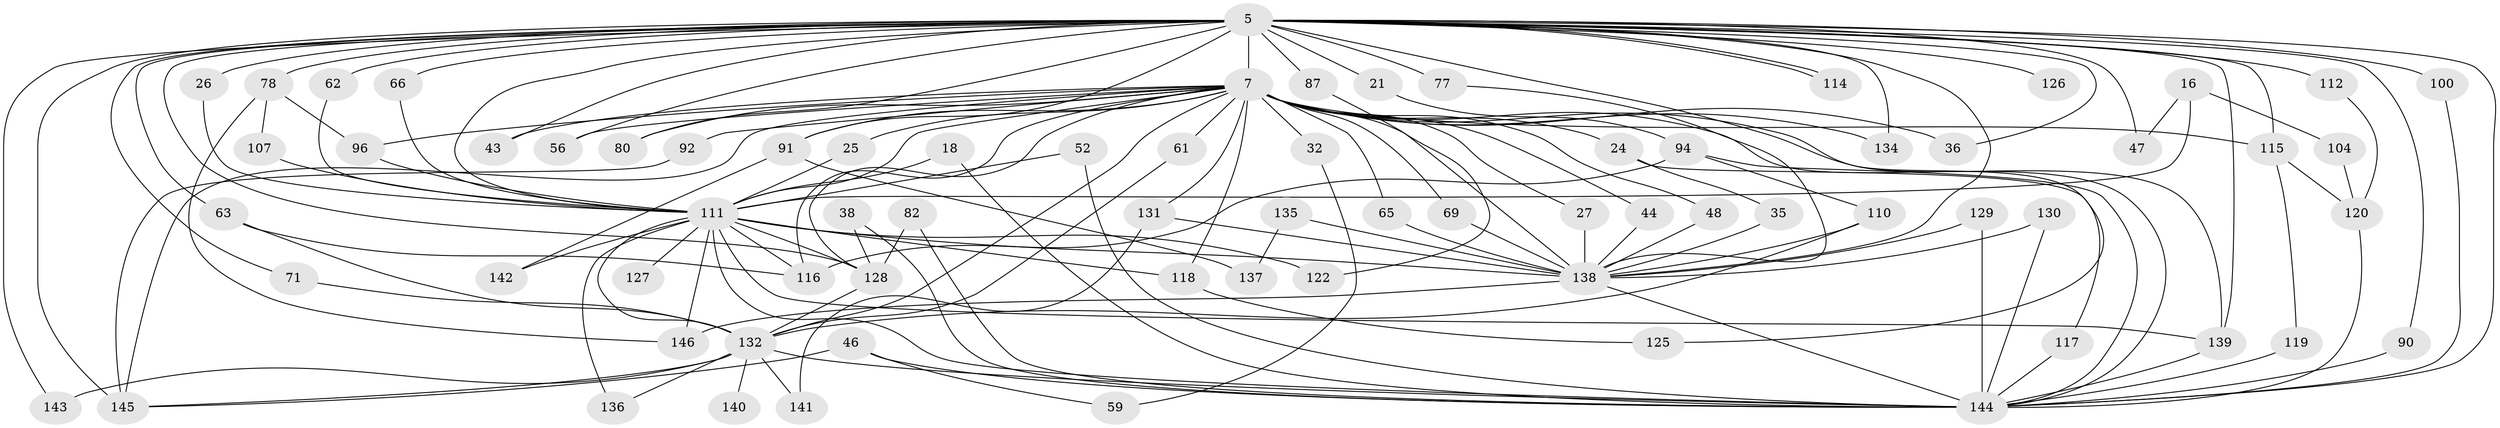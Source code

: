 // original degree distribution, {35: 0.00684931506849315, 23: 0.00684931506849315, 19: 0.02054794520547945, 36: 0.0136986301369863, 22: 0.00684931506849315, 16: 0.00684931506849315, 20: 0.00684931506849315, 11: 0.00684931506849315, 5: 0.04794520547945205, 6: 0.0410958904109589, 4: 0.08904109589041095, 3: 0.1643835616438356, 8: 0.00684931506849315, 2: 0.5684931506849316, 9: 0.00684931506849315}
// Generated by graph-tools (version 1.1) at 2025/43/03/09/25 04:43:25]
// undirected, 73 vertices, 147 edges
graph export_dot {
graph [start="1"]
  node [color=gray90,style=filled];
  5 [super="+3+1"];
  7 [super="+4"];
  16;
  18;
  21;
  24;
  25;
  26;
  27;
  32 [super="+31"];
  35;
  36;
  38;
  43;
  44;
  46 [super="+45"];
  47;
  48;
  52;
  56;
  59;
  61;
  62;
  63;
  65;
  66 [super="+54"];
  69;
  71;
  77 [super="+73"];
  78;
  80;
  82;
  87;
  90;
  91 [super="+68"];
  92 [super="+74"];
  94 [super="+20"];
  96 [super="+15"];
  100 [super="+72"];
  104;
  107;
  110 [super="+57"];
  111 [super="+42+108+84+23+60+10"];
  112;
  114;
  115 [super="+113+89"];
  116 [super="+97+102"];
  117;
  118 [super="+55"];
  119;
  120 [super="+34+79"];
  122;
  125;
  126;
  127;
  128 [super="+106"];
  129 [super="+88"];
  130;
  131 [super="+123"];
  132 [super="+124"];
  134;
  135;
  136;
  137;
  138 [super="+70+101+9"];
  139 [super="+86+105+67+133"];
  140;
  141;
  142;
  143;
  144 [super="+40+8"];
  145 [super="+14+30+50"];
  146 [super="+99"];
  5 -- 7 [weight=6];
  5 -- 87 [weight=2];
  5 -- 100 [weight=2];
  5 -- 114;
  5 -- 114;
  5 -- 125;
  5 -- 126 [weight=2];
  5 -- 78 [weight=2];
  5 -- 80;
  5 -- 21;
  5 -- 91 [weight=2];
  5 -- 111 [weight=10];
  5 -- 63 [weight=2];
  5 -- 66;
  5 -- 134;
  5 -- 138 [weight=8];
  5 -- 71;
  5 -- 77 [weight=2];
  5 -- 143;
  5 -- 26;
  5 -- 90;
  5 -- 36;
  5 -- 43;
  5 -- 47;
  5 -- 112;
  5 -- 115 [weight=4];
  5 -- 56;
  5 -- 62;
  5 -- 144 [weight=4];
  5 -- 139;
  5 -- 145 [weight=3];
  5 -- 128 [weight=3];
  7 -- 24 [weight=2];
  7 -- 36;
  7 -- 56;
  7 -- 61 [weight=2];
  7 -- 118 [weight=2];
  7 -- 32 [weight=3];
  7 -- 65;
  7 -- 131;
  7 -- 134;
  7 -- 69;
  7 -- 80;
  7 -- 25;
  7 -- 27;
  7 -- 92 [weight=2];
  7 -- 43;
  7 -- 44;
  7 -- 48;
  7 -- 96;
  7 -- 111 [weight=5];
  7 -- 144 [weight=2];
  7 -- 139 [weight=2];
  7 -- 145 [weight=2];
  7 -- 115;
  7 -- 138 [weight=4];
  7 -- 116;
  7 -- 91 [weight=2];
  7 -- 128 [weight=3];
  7 -- 132 [weight=2];
  16 -- 47;
  16 -- 104;
  16 -- 111 [weight=2];
  18 -- 144;
  18 -- 111;
  21 -- 94;
  24 -- 35;
  24 -- 117;
  25 -- 111;
  26 -- 111;
  27 -- 138;
  32 -- 59;
  35 -- 138;
  38 -- 144;
  38 -- 128;
  44 -- 138;
  46 -- 59;
  46 -- 144 [weight=2];
  46 -- 145;
  48 -- 138;
  52 -- 144;
  52 -- 111;
  61 -- 132;
  62 -- 111;
  63 -- 116;
  63 -- 132;
  65 -- 138;
  66 -- 111;
  69 -- 138;
  71 -- 132;
  77 -- 138;
  78 -- 96;
  78 -- 107;
  78 -- 146;
  82 -- 144;
  82 -- 128;
  87 -- 122;
  90 -- 144;
  91 -- 137;
  91 -- 142;
  92 -- 145;
  94 -- 144 [weight=2];
  94 -- 110;
  94 -- 116;
  96 -- 111;
  100 -- 144;
  104 -- 120;
  107 -- 111;
  110 -- 138;
  110 -- 132;
  111 -- 132 [weight=4];
  111 -- 136;
  111 -- 138 [weight=8];
  111 -- 128 [weight=3];
  111 -- 122;
  111 -- 139;
  111 -- 142;
  111 -- 144 [weight=2];
  111 -- 146;
  111 -- 116 [weight=2];
  111 -- 118;
  111 -- 127 [weight=2];
  112 -- 120;
  115 -- 120 [weight=2];
  115 -- 119;
  117 -- 144;
  118 -- 125;
  119 -- 144;
  120 -- 144 [weight=2];
  128 -- 132;
  129 -- 144 [weight=2];
  129 -- 138;
  130 -- 144;
  130 -- 138;
  131 -- 141;
  131 -- 138 [weight=2];
  132 -- 136;
  132 -- 140;
  132 -- 141;
  132 -- 143;
  132 -- 144 [weight=6];
  132 -- 145;
  135 -- 137;
  135 -- 138 [weight=2];
  138 -- 144 [weight=4];
  138 -- 146;
  139 -- 144 [weight=4];
}
